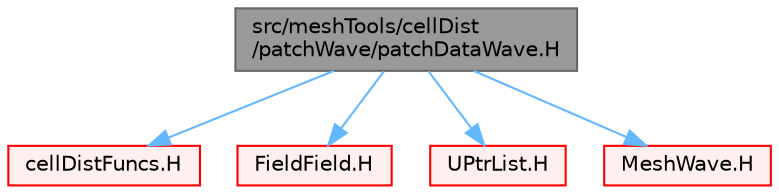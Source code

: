 digraph "src/meshTools/cellDist/patchWave/patchDataWave.H"
{
 // LATEX_PDF_SIZE
  bgcolor="transparent";
  edge [fontname=Helvetica,fontsize=10,labelfontname=Helvetica,labelfontsize=10];
  node [fontname=Helvetica,fontsize=10,shape=box,height=0.2,width=0.4];
  Node1 [id="Node000001",label="src/meshTools/cellDist\l/patchWave/patchDataWave.H",height=0.2,width=0.4,color="gray40", fillcolor="grey60", style="filled", fontcolor="black",tooltip=" "];
  Node1 -> Node2 [id="edge1_Node000001_Node000002",color="steelblue1",style="solid",tooltip=" "];
  Node2 [id="Node000002",label="cellDistFuncs.H",height=0.2,width=0.4,color="red", fillcolor="#FFF0F0", style="filled",URL="$cellDistFuncs_8H.html",tooltip=" "];
  Node1 -> Node218 [id="edge2_Node000001_Node000218",color="steelblue1",style="solid",tooltip=" "];
  Node218 [id="Node000218",label="FieldField.H",height=0.2,width=0.4,color="red", fillcolor="#FFF0F0", style="filled",URL="$FieldField_8H.html",tooltip=" "];
  Node1 -> Node220 [id="edge3_Node000001_Node000220",color="steelblue1",style="solid",tooltip=" "];
  Node220 [id="Node000220",label="UPtrList.H",height=0.2,width=0.4,color="red", fillcolor="#FFF0F0", style="filled",URL="$UPtrList_8H.html",tooltip=" "];
  Node1 -> Node231 [id="edge4_Node000001_Node000231",color="steelblue1",style="solid",tooltip=" "];
  Node231 [id="Node000231",label="MeshWave.H",height=0.2,width=0.4,color="red", fillcolor="#FFF0F0", style="filled",URL="$MeshWave_8H.html",tooltip=" "];
}
